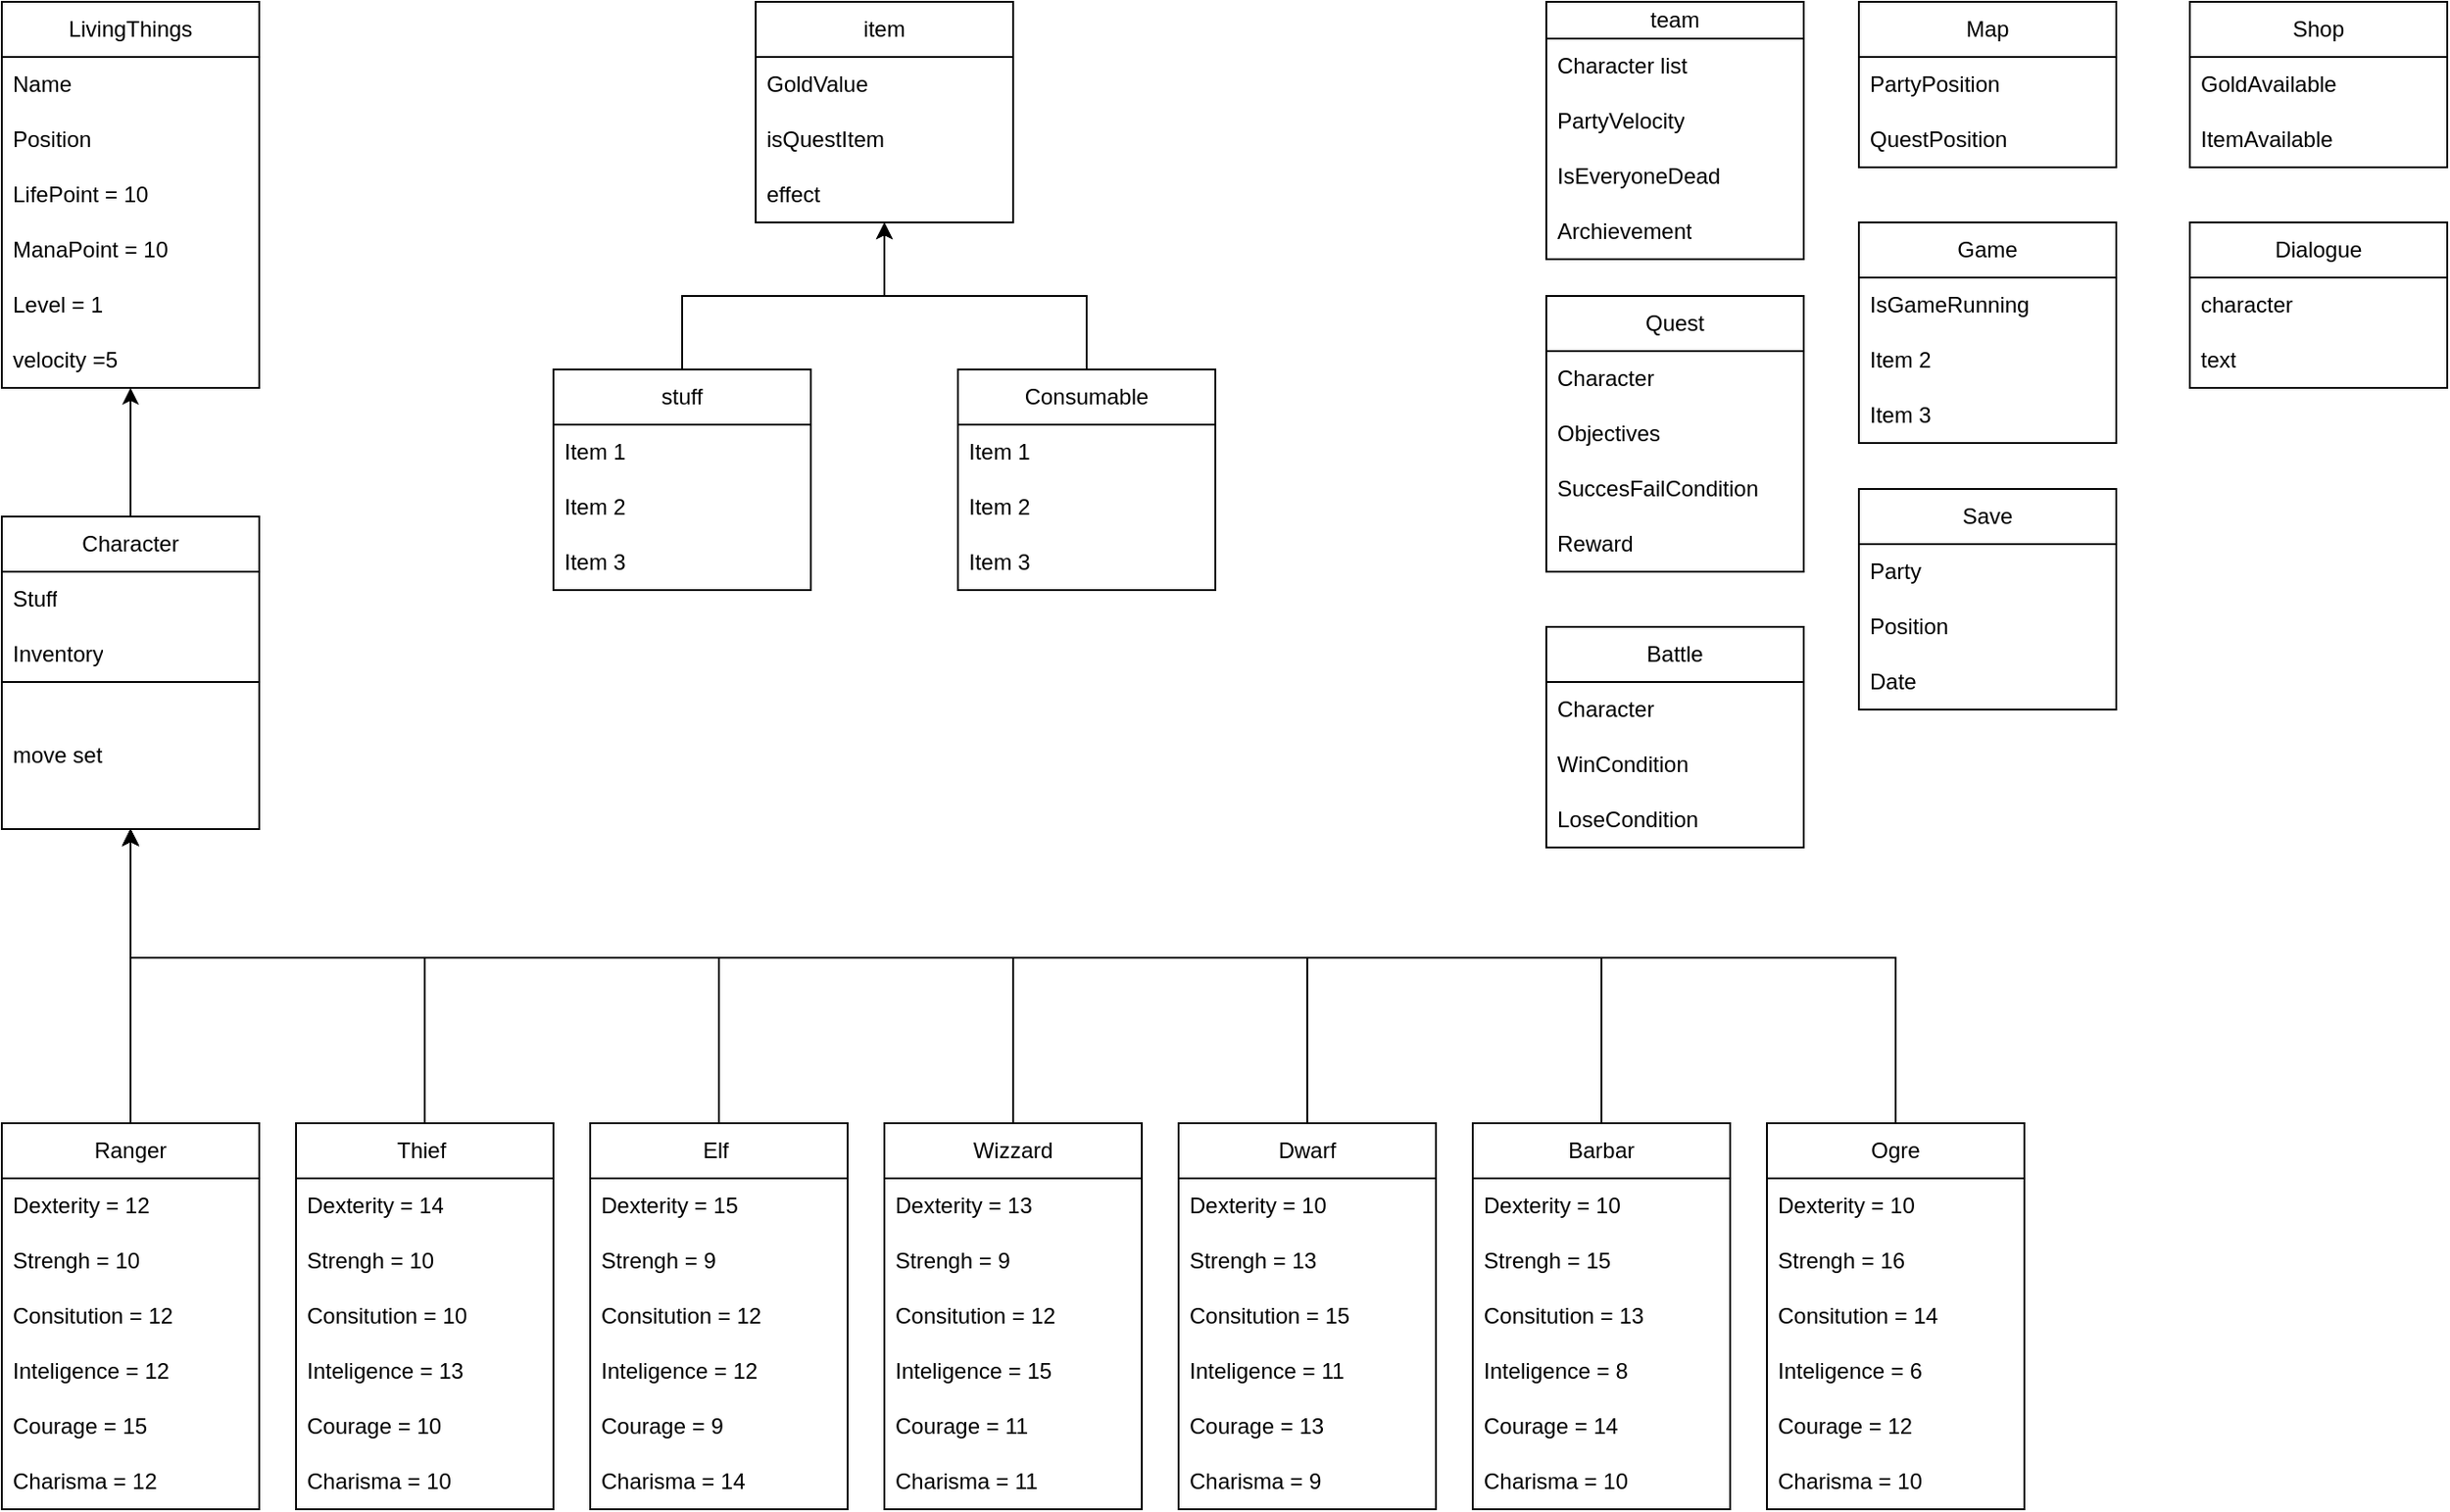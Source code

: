 <mxfile version="24.2.5" type="device">
  <diagram name="Page-1" id="lThvi-CmW-ZyW6HC1UW_">
    <mxGraphModel dx="1366" dy="884" grid="1" gridSize="10" guides="1" tooltips="1" connect="1" arrows="1" fold="1" page="1" pageScale="1" pageWidth="827" pageHeight="1169" math="0" shadow="0">
      <root>
        <mxCell id="0" />
        <mxCell id="1" parent="0" />
        <mxCell id="5yDGcjKzV8SoVyArUQu7-1" value="LivingThings" style="swimlane;fontStyle=0;childLayout=stackLayout;horizontal=1;startSize=30;horizontalStack=0;resizeParent=1;resizeParentMax=0;resizeLast=0;collapsible=1;marginBottom=0;whiteSpace=wrap;html=1;" parent="1" vertex="1">
          <mxGeometry x="40" y="40" width="140" height="210" as="geometry" />
        </mxCell>
        <mxCell id="5yDGcjKzV8SoVyArUQu7-2" value="Name" style="text;strokeColor=none;fillColor=none;align=left;verticalAlign=middle;spacingLeft=4;spacingRight=4;overflow=hidden;points=[[0,0.5],[1,0.5]];portConstraint=eastwest;rotatable=0;whiteSpace=wrap;html=1;" parent="5yDGcjKzV8SoVyArUQu7-1" vertex="1">
          <mxGeometry y="30" width="140" height="30" as="geometry" />
        </mxCell>
        <mxCell id="3JruA92jpcTE4JsyITdx-26" value="Position" style="text;strokeColor=none;fillColor=none;align=left;verticalAlign=middle;spacingLeft=4;spacingRight=4;overflow=hidden;points=[[0,0.5],[1,0.5]];portConstraint=eastwest;rotatable=0;whiteSpace=wrap;html=1;" parent="5yDGcjKzV8SoVyArUQu7-1" vertex="1">
          <mxGeometry y="60" width="140" height="30" as="geometry" />
        </mxCell>
        <mxCell id="52E5mtG90frS9NPzS2Io-3" value="LifePoint = 10" style="text;strokeColor=none;fillColor=none;align=left;verticalAlign=middle;spacingLeft=4;spacingRight=4;overflow=hidden;points=[[0,0.5],[1,0.5]];portConstraint=eastwest;rotatable=0;whiteSpace=wrap;html=1;" parent="5yDGcjKzV8SoVyArUQu7-1" vertex="1">
          <mxGeometry y="90" width="140" height="30" as="geometry" />
        </mxCell>
        <mxCell id="52E5mtG90frS9NPzS2Io-4" value="ManaPoint = 10" style="text;strokeColor=none;fillColor=none;align=left;verticalAlign=middle;spacingLeft=4;spacingRight=4;overflow=hidden;points=[[0,0.5],[1,0.5]];portConstraint=eastwest;rotatable=0;whiteSpace=wrap;html=1;" parent="5yDGcjKzV8SoVyArUQu7-1" vertex="1">
          <mxGeometry y="120" width="140" height="30" as="geometry" />
        </mxCell>
        <mxCell id="52E5mtG90frS9NPzS2Io-5" value="Level = 1" style="text;strokeColor=none;fillColor=none;align=left;verticalAlign=middle;spacingLeft=4;spacingRight=4;overflow=hidden;points=[[0,0.5],[1,0.5]];portConstraint=eastwest;rotatable=0;whiteSpace=wrap;html=1;" parent="5yDGcjKzV8SoVyArUQu7-1" vertex="1">
          <mxGeometry y="150" width="140" height="30" as="geometry" />
        </mxCell>
        <mxCell id="5yDGcjKzV8SoVyArUQu7-30" value="velocity =5" style="text;strokeColor=none;fillColor=none;align=left;verticalAlign=middle;spacingLeft=4;spacingRight=4;overflow=hidden;points=[[0,0.5],[1,0.5]];portConstraint=eastwest;rotatable=0;whiteSpace=wrap;html=1;" parent="5yDGcjKzV8SoVyArUQu7-1" vertex="1">
          <mxGeometry y="180" width="140" height="30" as="geometry" />
        </mxCell>
        <mxCell id="5yDGcjKzV8SoVyArUQu7-9" value="Game" style="swimlane;fontStyle=0;childLayout=stackLayout;horizontal=1;startSize=30;horizontalStack=0;resizeParent=1;resizeParentMax=0;resizeLast=0;collapsible=1;marginBottom=0;whiteSpace=wrap;html=1;" parent="1" vertex="1">
          <mxGeometry x="1050" y="160" width="140" height="120" as="geometry" />
        </mxCell>
        <mxCell id="5yDGcjKzV8SoVyArUQu7-10" value="IsGameRunning" style="text;strokeColor=none;fillColor=none;align=left;verticalAlign=middle;spacingLeft=4;spacingRight=4;overflow=hidden;points=[[0,0.5],[1,0.5]];portConstraint=eastwest;rotatable=0;whiteSpace=wrap;html=1;" parent="5yDGcjKzV8SoVyArUQu7-9" vertex="1">
          <mxGeometry y="30" width="140" height="30" as="geometry" />
        </mxCell>
        <mxCell id="5yDGcjKzV8SoVyArUQu7-11" value="Item 2" style="text;strokeColor=none;fillColor=none;align=left;verticalAlign=middle;spacingLeft=4;spacingRight=4;overflow=hidden;points=[[0,0.5],[1,0.5]];portConstraint=eastwest;rotatable=0;whiteSpace=wrap;html=1;" parent="5yDGcjKzV8SoVyArUQu7-9" vertex="1">
          <mxGeometry y="60" width="140" height="30" as="geometry" />
        </mxCell>
        <mxCell id="5yDGcjKzV8SoVyArUQu7-12" value="Item 3" style="text;strokeColor=none;fillColor=none;align=left;verticalAlign=middle;spacingLeft=4;spacingRight=4;overflow=hidden;points=[[0,0.5],[1,0.5]];portConstraint=eastwest;rotatable=0;whiteSpace=wrap;html=1;" parent="5yDGcjKzV8SoVyArUQu7-9" vertex="1">
          <mxGeometry y="90" width="140" height="30" as="geometry" />
        </mxCell>
        <mxCell id="5yDGcjKzV8SoVyArUQu7-58" value="Quest" style="swimlane;fontStyle=0;childLayout=stackLayout;horizontal=1;startSize=30;horizontalStack=0;resizeParent=1;resizeParentMax=0;resizeLast=0;collapsible=1;marginBottom=0;whiteSpace=wrap;html=1;" parent="1" vertex="1">
          <mxGeometry x="880" y="200" width="140" height="150" as="geometry" />
        </mxCell>
        <mxCell id="5yDGcjKzV8SoVyArUQu7-59" value="Character" style="text;strokeColor=none;fillColor=none;align=left;verticalAlign=middle;spacingLeft=4;spacingRight=4;overflow=hidden;points=[[0,0.5],[1,0.5]];portConstraint=eastwest;rotatable=0;whiteSpace=wrap;html=1;" parent="5yDGcjKzV8SoVyArUQu7-58" vertex="1">
          <mxGeometry y="30" width="140" height="30" as="geometry" />
        </mxCell>
        <mxCell id="5yDGcjKzV8SoVyArUQu7-60" value="Objectives" style="text;strokeColor=none;fillColor=none;align=left;verticalAlign=middle;spacingLeft=4;spacingRight=4;overflow=hidden;points=[[0,0.5],[1,0.5]];portConstraint=eastwest;rotatable=0;whiteSpace=wrap;html=1;" parent="5yDGcjKzV8SoVyArUQu7-58" vertex="1">
          <mxGeometry y="60" width="140" height="30" as="geometry" />
        </mxCell>
        <mxCell id="5yDGcjKzV8SoVyArUQu7-61" value="SuccesFailCondition" style="text;strokeColor=none;fillColor=none;align=left;verticalAlign=middle;spacingLeft=4;spacingRight=4;overflow=hidden;points=[[0,0.5],[1,0.5]];portConstraint=eastwest;rotatable=0;whiteSpace=wrap;html=1;" parent="5yDGcjKzV8SoVyArUQu7-58" vertex="1">
          <mxGeometry y="90" width="140" height="30" as="geometry" />
        </mxCell>
        <mxCell id="3JruA92jpcTE4JsyITdx-1" value="Reward" style="text;strokeColor=none;fillColor=none;align=left;verticalAlign=middle;spacingLeft=4;spacingRight=4;overflow=hidden;points=[[0,0.5],[1,0.5]];portConstraint=eastwest;rotatable=0;whiteSpace=wrap;html=1;" parent="5yDGcjKzV8SoVyArUQu7-58" vertex="1">
          <mxGeometry y="120" width="140" height="30" as="geometry" />
        </mxCell>
        <mxCell id="5yDGcjKzV8SoVyArUQu7-62" value="item" style="swimlane;fontStyle=0;childLayout=stackLayout;horizontal=1;startSize=30;horizontalStack=0;resizeParent=1;resizeParentMax=0;resizeLast=0;collapsible=1;marginBottom=0;whiteSpace=wrap;html=1;" parent="1" vertex="1">
          <mxGeometry x="450" y="40" width="140" height="120" as="geometry" />
        </mxCell>
        <mxCell id="5yDGcjKzV8SoVyArUQu7-63" value="GoldValue" style="text;strokeColor=none;fillColor=none;align=left;verticalAlign=middle;spacingLeft=4;spacingRight=4;overflow=hidden;points=[[0,0.5],[1,0.5]];portConstraint=eastwest;rotatable=0;whiteSpace=wrap;html=1;" parent="5yDGcjKzV8SoVyArUQu7-62" vertex="1">
          <mxGeometry y="30" width="140" height="30" as="geometry" />
        </mxCell>
        <mxCell id="hvFPnf2xuIhsERY57Z1Y-64" value="isQuestItem" style="text;strokeColor=none;fillColor=none;align=left;verticalAlign=middle;spacingLeft=4;spacingRight=4;overflow=hidden;points=[[0,0.5],[1,0.5]];portConstraint=eastwest;rotatable=0;whiteSpace=wrap;html=1;" vertex="1" parent="5yDGcjKzV8SoVyArUQu7-62">
          <mxGeometry y="60" width="140" height="30" as="geometry" />
        </mxCell>
        <mxCell id="hvFPnf2xuIhsERY57Z1Y-73" value="effect" style="text;strokeColor=none;fillColor=none;align=left;verticalAlign=middle;spacingLeft=4;spacingRight=4;overflow=hidden;points=[[0,0.5],[1,0.5]];portConstraint=eastwest;rotatable=0;whiteSpace=wrap;html=1;" vertex="1" parent="5yDGcjKzV8SoVyArUQu7-62">
          <mxGeometry y="90" width="140" height="30" as="geometry" />
        </mxCell>
        <mxCell id="3JruA92jpcTE4JsyITdx-2" value="Battle" style="swimlane;fontStyle=0;childLayout=stackLayout;horizontal=1;startSize=30;horizontalStack=0;resizeParent=1;resizeParentMax=0;resizeLast=0;collapsible=1;marginBottom=0;whiteSpace=wrap;html=1;" parent="1" vertex="1">
          <mxGeometry x="880" y="380" width="140" height="120" as="geometry" />
        </mxCell>
        <mxCell id="3JruA92jpcTE4JsyITdx-3" value="Character" style="text;strokeColor=none;fillColor=none;align=left;verticalAlign=middle;spacingLeft=4;spacingRight=4;overflow=hidden;points=[[0,0.5],[1,0.5]];portConstraint=eastwest;rotatable=0;whiteSpace=wrap;html=1;" parent="3JruA92jpcTE4JsyITdx-2" vertex="1">
          <mxGeometry y="30" width="140" height="30" as="geometry" />
        </mxCell>
        <mxCell id="3JruA92jpcTE4JsyITdx-4" value="WinCondition" style="text;strokeColor=none;fillColor=none;align=left;verticalAlign=middle;spacingLeft=4;spacingRight=4;overflow=hidden;points=[[0,0.5],[1,0.5]];portConstraint=eastwest;rotatable=0;whiteSpace=wrap;html=1;" parent="3JruA92jpcTE4JsyITdx-2" vertex="1">
          <mxGeometry y="60" width="140" height="30" as="geometry" />
        </mxCell>
        <mxCell id="3JruA92jpcTE4JsyITdx-5" value="LoseCondition" style="text;strokeColor=none;fillColor=none;align=left;verticalAlign=middle;spacingLeft=4;spacingRight=4;overflow=hidden;points=[[0,0.5],[1,0.5]];portConstraint=eastwest;rotatable=0;whiteSpace=wrap;html=1;" parent="3JruA92jpcTE4JsyITdx-2" vertex="1">
          <mxGeometry y="90" width="140" height="30" as="geometry" />
        </mxCell>
        <mxCell id="3JruA92jpcTE4JsyITdx-6" value="Shop" style="swimlane;fontStyle=0;childLayout=stackLayout;horizontal=1;startSize=30;horizontalStack=0;resizeParent=1;resizeParentMax=0;resizeLast=0;collapsible=1;marginBottom=0;whiteSpace=wrap;html=1;" parent="1" vertex="1">
          <mxGeometry x="1230" y="40" width="140" height="90" as="geometry" />
        </mxCell>
        <mxCell id="3JruA92jpcTE4JsyITdx-7" value="GoldAvailable" style="text;strokeColor=none;fillColor=none;align=left;verticalAlign=middle;spacingLeft=4;spacingRight=4;overflow=hidden;points=[[0,0.5],[1,0.5]];portConstraint=eastwest;rotatable=0;whiteSpace=wrap;html=1;" parent="3JruA92jpcTE4JsyITdx-6" vertex="1">
          <mxGeometry y="30" width="140" height="30" as="geometry" />
        </mxCell>
        <mxCell id="3JruA92jpcTE4JsyITdx-8" value="ItemAvailable" style="text;strokeColor=none;fillColor=none;align=left;verticalAlign=middle;spacingLeft=4;spacingRight=4;overflow=hidden;points=[[0,0.5],[1,0.5]];portConstraint=eastwest;rotatable=0;whiteSpace=wrap;html=1;" parent="3JruA92jpcTE4JsyITdx-6" vertex="1">
          <mxGeometry y="60" width="140" height="30" as="geometry" />
        </mxCell>
        <mxCell id="3JruA92jpcTE4JsyITdx-10" value="Save" style="swimlane;fontStyle=0;childLayout=stackLayout;horizontal=1;startSize=30;horizontalStack=0;resizeParent=1;resizeParentMax=0;resizeLast=0;collapsible=1;marginBottom=0;whiteSpace=wrap;html=1;" parent="1" vertex="1">
          <mxGeometry x="1050" y="305" width="140" height="120" as="geometry" />
        </mxCell>
        <mxCell id="3JruA92jpcTE4JsyITdx-11" value="Party" style="text;strokeColor=none;fillColor=none;align=left;verticalAlign=middle;spacingLeft=4;spacingRight=4;overflow=hidden;points=[[0,0.5],[1,0.5]];portConstraint=eastwest;rotatable=0;whiteSpace=wrap;html=1;" parent="3JruA92jpcTE4JsyITdx-10" vertex="1">
          <mxGeometry y="30" width="140" height="30" as="geometry" />
        </mxCell>
        <mxCell id="3JruA92jpcTE4JsyITdx-12" value="Position" style="text;strokeColor=none;fillColor=none;align=left;verticalAlign=middle;spacingLeft=4;spacingRight=4;overflow=hidden;points=[[0,0.5],[1,0.5]];portConstraint=eastwest;rotatable=0;whiteSpace=wrap;html=1;" parent="3JruA92jpcTE4JsyITdx-10" vertex="1">
          <mxGeometry y="60" width="140" height="30" as="geometry" />
        </mxCell>
        <mxCell id="3JruA92jpcTE4JsyITdx-21" value="Date" style="text;strokeColor=none;fillColor=none;align=left;verticalAlign=middle;spacingLeft=4;spacingRight=4;overflow=hidden;points=[[0,0.5],[1,0.5]];portConstraint=eastwest;rotatable=0;whiteSpace=wrap;html=1;" parent="3JruA92jpcTE4JsyITdx-10" vertex="1">
          <mxGeometry y="90" width="140" height="30" as="geometry" />
        </mxCell>
        <mxCell id="3JruA92jpcTE4JsyITdx-14" value="team" style="swimlane;fontStyle=0;childLayout=stackLayout;horizontal=1;startSize=20;horizontalStack=0;resizeParent=1;resizeParentMax=0;resizeLast=0;collapsible=1;marginBottom=0;whiteSpace=wrap;html=1;" parent="1" vertex="1">
          <mxGeometry x="880" y="40" width="140" height="140" as="geometry" />
        </mxCell>
        <mxCell id="3JruA92jpcTE4JsyITdx-15" value="Character list" style="text;strokeColor=none;fillColor=none;align=left;verticalAlign=middle;spacingLeft=4;spacingRight=4;overflow=hidden;points=[[0,0.5],[1,0.5]];portConstraint=eastwest;rotatable=0;whiteSpace=wrap;html=1;" parent="3JruA92jpcTE4JsyITdx-14" vertex="1">
          <mxGeometry y="20" width="140" height="30" as="geometry" />
        </mxCell>
        <mxCell id="3JruA92jpcTE4JsyITdx-16" value="PartyVelocity" style="text;strokeColor=none;fillColor=none;align=left;verticalAlign=middle;spacingLeft=4;spacingRight=4;overflow=hidden;points=[[0,0.5],[1,0.5]];portConstraint=eastwest;rotatable=0;whiteSpace=wrap;html=1;" parent="3JruA92jpcTE4JsyITdx-14" vertex="1">
          <mxGeometry y="50" width="140" height="30" as="geometry" />
        </mxCell>
        <mxCell id="3JruA92jpcTE4JsyITdx-19" value="IsEveryoneDead" style="text;strokeColor=none;fillColor=none;align=left;verticalAlign=middle;spacingLeft=4;spacingRight=4;overflow=hidden;points=[[0,0.5],[1,0.5]];portConstraint=eastwest;rotatable=0;whiteSpace=wrap;html=1;" parent="3JruA92jpcTE4JsyITdx-14" vertex="1">
          <mxGeometry y="80" width="140" height="30" as="geometry" />
        </mxCell>
        <mxCell id="3JruA92jpcTE4JsyITdx-20" value="Archievement" style="text;strokeColor=none;fillColor=none;align=left;verticalAlign=middle;spacingLeft=4;spacingRight=4;overflow=hidden;points=[[0,0.5],[1,0.5]];portConstraint=eastwest;rotatable=0;whiteSpace=wrap;html=1;" parent="3JruA92jpcTE4JsyITdx-14" vertex="1">
          <mxGeometry y="110" width="140" height="30" as="geometry" />
        </mxCell>
        <mxCell id="3JruA92jpcTE4JsyITdx-22" value="Map" style="swimlane;fontStyle=0;childLayout=stackLayout;horizontal=1;startSize=30;horizontalStack=0;resizeParent=1;resizeParentMax=0;resizeLast=0;collapsible=1;marginBottom=0;whiteSpace=wrap;html=1;" parent="1" vertex="1">
          <mxGeometry x="1050" y="40" width="140" height="90" as="geometry" />
        </mxCell>
        <mxCell id="3JruA92jpcTE4JsyITdx-23" value="PartyPosition" style="text;strokeColor=none;fillColor=none;align=left;verticalAlign=middle;spacingLeft=4;spacingRight=4;overflow=hidden;points=[[0,0.5],[1,0.5]];portConstraint=eastwest;rotatable=0;whiteSpace=wrap;html=1;" parent="3JruA92jpcTE4JsyITdx-22" vertex="1">
          <mxGeometry y="30" width="140" height="30" as="geometry" />
        </mxCell>
        <mxCell id="3JruA92jpcTE4JsyITdx-24" value="QuestPosition" style="text;strokeColor=none;fillColor=none;align=left;verticalAlign=middle;spacingLeft=4;spacingRight=4;overflow=hidden;points=[[0,0.5],[1,0.5]];portConstraint=eastwest;rotatable=0;whiteSpace=wrap;html=1;" parent="3JruA92jpcTE4JsyITdx-22" vertex="1">
          <mxGeometry y="60" width="140" height="30" as="geometry" />
        </mxCell>
        <mxCell id="52E5mtG90frS9NPzS2Io-6" value="Character" style="swimlane;fontStyle=0;childLayout=stackLayout;horizontal=1;startSize=30;horizontalStack=0;resizeParent=1;resizeParentMax=0;resizeLast=0;collapsible=1;marginBottom=0;whiteSpace=wrap;html=1;" parent="1" vertex="1">
          <mxGeometry x="40" y="320" width="140" height="170" as="geometry" />
        </mxCell>
        <mxCell id="52E5mtG90frS9NPzS2Io-7" value="Stuff" style="text;strokeColor=none;fillColor=none;align=left;verticalAlign=middle;spacingLeft=4;spacingRight=4;overflow=hidden;points=[[0,0.5],[1,0.5]];portConstraint=eastwest;rotatable=0;whiteSpace=wrap;html=1;" parent="52E5mtG90frS9NPzS2Io-6" vertex="1">
          <mxGeometry y="30" width="140" height="30" as="geometry" />
        </mxCell>
        <mxCell id="52E5mtG90frS9NPzS2Io-8" value="Inventory" style="text;strokeColor=none;fillColor=none;align=left;verticalAlign=middle;spacingLeft=4;spacingRight=4;overflow=hidden;points=[[0,0.5],[1,0.5]];portConstraint=eastwest;rotatable=0;whiteSpace=wrap;html=1;" parent="52E5mtG90frS9NPzS2Io-6" vertex="1">
          <mxGeometry y="60" width="140" height="30" as="geometry" />
        </mxCell>
        <mxCell id="52E5mtG90frS9NPzS2Io-24" value="" style="swimlane;startSize=0;" parent="52E5mtG90frS9NPzS2Io-6" vertex="1">
          <mxGeometry y="90" width="140" height="80" as="geometry" />
        </mxCell>
        <mxCell id="52E5mtG90frS9NPzS2Io-25" value="move set" style="text;strokeColor=none;fillColor=none;align=left;verticalAlign=middle;spacingLeft=4;spacingRight=4;overflow=hidden;points=[[0,0.5],[1,0.5]];portConstraint=eastwest;rotatable=0;whiteSpace=wrap;html=1;" parent="52E5mtG90frS9NPzS2Io-24" vertex="1">
          <mxGeometry y="25" width="80" height="30" as="geometry" />
        </mxCell>
        <mxCell id="52E5mtG90frS9NPzS2Io-10" value="Dialogue" style="swimlane;fontStyle=0;childLayout=stackLayout;horizontal=1;startSize=30;horizontalStack=0;resizeParent=1;resizeParentMax=0;resizeLast=0;collapsible=1;marginBottom=0;whiteSpace=wrap;html=1;" parent="1" vertex="1">
          <mxGeometry x="1230" y="160" width="140" height="90" as="geometry" />
        </mxCell>
        <mxCell id="hvFPnf2xuIhsERY57Z1Y-62" value="character" style="text;strokeColor=none;fillColor=none;align=left;verticalAlign=middle;spacingLeft=4;spacingRight=4;overflow=hidden;points=[[0,0.5],[1,0.5]];portConstraint=eastwest;rotatable=0;whiteSpace=wrap;html=1;" vertex="1" parent="52E5mtG90frS9NPzS2Io-10">
          <mxGeometry y="30" width="140" height="30" as="geometry" />
        </mxCell>
        <mxCell id="hvFPnf2xuIhsERY57Z1Y-63" value="text" style="text;strokeColor=none;fillColor=none;align=left;verticalAlign=middle;spacingLeft=4;spacingRight=4;overflow=hidden;points=[[0,0.5],[1,0.5]];portConstraint=eastwest;rotatable=0;whiteSpace=wrap;html=1;" vertex="1" parent="52E5mtG90frS9NPzS2Io-10">
          <mxGeometry y="60" width="140" height="30" as="geometry" />
        </mxCell>
        <mxCell id="52E5mtG90frS9NPzS2Io-14" style="edgeStyle=orthogonalEdgeStyle;rounded=0;orthogonalLoop=1;jettySize=auto;html=1;entryX=0.5;entryY=1;entryDx=0;entryDy=0;entryPerimeter=0;" parent="1" source="52E5mtG90frS9NPzS2Io-6" target="5yDGcjKzV8SoVyArUQu7-30" edge="1">
          <mxGeometry relative="1" as="geometry" />
        </mxCell>
        <mxCell id="hvFPnf2xuIhsERY57Z1Y-8" style="edgeStyle=orthogonalEdgeStyle;rounded=0;orthogonalLoop=1;jettySize=auto;html=1;" edge="1" parent="1" source="hvFPnf2xuIhsERY57Z1Y-1" target="52E5mtG90frS9NPzS2Io-6">
          <mxGeometry relative="1" as="geometry" />
        </mxCell>
        <mxCell id="hvFPnf2xuIhsERY57Z1Y-1" value="Ranger" style="swimlane;fontStyle=0;childLayout=stackLayout;horizontal=1;startSize=30;horizontalStack=0;resizeParent=1;resizeParentMax=0;resizeLast=0;collapsible=1;marginBottom=0;whiteSpace=wrap;html=1;" vertex="1" parent="1">
          <mxGeometry x="40" y="650" width="140" height="210" as="geometry" />
        </mxCell>
        <mxCell id="hvFPnf2xuIhsERY57Z1Y-2" value="Dexterity = 12" style="text;strokeColor=none;fillColor=none;align=left;verticalAlign=middle;spacingLeft=4;spacingRight=4;overflow=hidden;points=[[0,0.5],[1,0.5]];portConstraint=eastwest;rotatable=0;whiteSpace=wrap;html=1;" vertex="1" parent="hvFPnf2xuIhsERY57Z1Y-1">
          <mxGeometry y="30" width="140" height="30" as="geometry" />
        </mxCell>
        <mxCell id="hvFPnf2xuIhsERY57Z1Y-3" value="Strengh = 10" style="text;strokeColor=none;fillColor=none;align=left;verticalAlign=middle;spacingLeft=4;spacingRight=4;overflow=hidden;points=[[0,0.5],[1,0.5]];portConstraint=eastwest;rotatable=0;whiteSpace=wrap;html=1;" vertex="1" parent="hvFPnf2xuIhsERY57Z1Y-1">
          <mxGeometry y="60" width="140" height="30" as="geometry" />
        </mxCell>
        <mxCell id="hvFPnf2xuIhsERY57Z1Y-4" value="Consitution = 12" style="text;strokeColor=none;fillColor=none;align=left;verticalAlign=middle;spacingLeft=4;spacingRight=4;overflow=hidden;points=[[0,0.5],[1,0.5]];portConstraint=eastwest;rotatable=0;whiteSpace=wrap;html=1;" vertex="1" parent="hvFPnf2xuIhsERY57Z1Y-1">
          <mxGeometry y="90" width="140" height="30" as="geometry" />
        </mxCell>
        <mxCell id="hvFPnf2xuIhsERY57Z1Y-5" value="Inteligence = 12" style="text;strokeColor=none;fillColor=none;align=left;verticalAlign=middle;spacingLeft=4;spacingRight=4;overflow=hidden;points=[[0,0.5],[1,0.5]];portConstraint=eastwest;rotatable=0;whiteSpace=wrap;html=1;" vertex="1" parent="hvFPnf2xuIhsERY57Z1Y-1">
          <mxGeometry y="120" width="140" height="30" as="geometry" />
        </mxCell>
        <mxCell id="hvFPnf2xuIhsERY57Z1Y-6" value="Courage = 15" style="text;strokeColor=none;fillColor=none;align=left;verticalAlign=middle;spacingLeft=4;spacingRight=4;overflow=hidden;points=[[0,0.5],[1,0.5]];portConstraint=eastwest;rotatable=0;whiteSpace=wrap;html=1;" vertex="1" parent="hvFPnf2xuIhsERY57Z1Y-1">
          <mxGeometry y="150" width="140" height="30" as="geometry" />
        </mxCell>
        <mxCell id="hvFPnf2xuIhsERY57Z1Y-7" value="Charisma = 12" style="text;strokeColor=none;fillColor=none;align=left;verticalAlign=middle;spacingLeft=4;spacingRight=4;overflow=hidden;points=[[0,0.5],[1,0.5]];portConstraint=eastwest;rotatable=0;whiteSpace=wrap;html=1;" vertex="1" parent="hvFPnf2xuIhsERY57Z1Y-1">
          <mxGeometry y="180" width="140" height="30" as="geometry" />
        </mxCell>
        <mxCell id="hvFPnf2xuIhsERY57Z1Y-56" style="edgeStyle=orthogonalEdgeStyle;rounded=0;orthogonalLoop=1;jettySize=auto;html=1;" edge="1" parent="1" source="hvFPnf2xuIhsERY57Z1Y-14" target="52E5mtG90frS9NPzS2Io-6">
          <mxGeometry relative="1" as="geometry">
            <Array as="points">
              <mxPoint x="270" y="560" />
              <mxPoint x="110" y="560" />
            </Array>
          </mxGeometry>
        </mxCell>
        <mxCell id="hvFPnf2xuIhsERY57Z1Y-14" value="Thief&amp;nbsp;" style="swimlane;fontStyle=0;childLayout=stackLayout;horizontal=1;startSize=30;horizontalStack=0;resizeParent=1;resizeParentMax=0;resizeLast=0;collapsible=1;marginBottom=0;whiteSpace=wrap;html=1;" vertex="1" parent="1">
          <mxGeometry x="200" y="650" width="140" height="210" as="geometry" />
        </mxCell>
        <mxCell id="hvFPnf2xuIhsERY57Z1Y-15" value="Dexterity = 14" style="text;strokeColor=none;fillColor=none;align=left;verticalAlign=middle;spacingLeft=4;spacingRight=4;overflow=hidden;points=[[0,0.5],[1,0.5]];portConstraint=eastwest;rotatable=0;whiteSpace=wrap;html=1;" vertex="1" parent="hvFPnf2xuIhsERY57Z1Y-14">
          <mxGeometry y="30" width="140" height="30" as="geometry" />
        </mxCell>
        <mxCell id="hvFPnf2xuIhsERY57Z1Y-16" value="Strengh = 10" style="text;strokeColor=none;fillColor=none;align=left;verticalAlign=middle;spacingLeft=4;spacingRight=4;overflow=hidden;points=[[0,0.5],[1,0.5]];portConstraint=eastwest;rotatable=0;whiteSpace=wrap;html=1;" vertex="1" parent="hvFPnf2xuIhsERY57Z1Y-14">
          <mxGeometry y="60" width="140" height="30" as="geometry" />
        </mxCell>
        <mxCell id="hvFPnf2xuIhsERY57Z1Y-17" value="Consitution = 10" style="text;strokeColor=none;fillColor=none;align=left;verticalAlign=middle;spacingLeft=4;spacingRight=4;overflow=hidden;points=[[0,0.5],[1,0.5]];portConstraint=eastwest;rotatable=0;whiteSpace=wrap;html=1;" vertex="1" parent="hvFPnf2xuIhsERY57Z1Y-14">
          <mxGeometry y="90" width="140" height="30" as="geometry" />
        </mxCell>
        <mxCell id="hvFPnf2xuIhsERY57Z1Y-18" value="Inteligence = 13" style="text;strokeColor=none;fillColor=none;align=left;verticalAlign=middle;spacingLeft=4;spacingRight=4;overflow=hidden;points=[[0,0.5],[1,0.5]];portConstraint=eastwest;rotatable=0;whiteSpace=wrap;html=1;" vertex="1" parent="hvFPnf2xuIhsERY57Z1Y-14">
          <mxGeometry y="120" width="140" height="30" as="geometry" />
        </mxCell>
        <mxCell id="hvFPnf2xuIhsERY57Z1Y-19" value="Courage = 10" style="text;strokeColor=none;fillColor=none;align=left;verticalAlign=middle;spacingLeft=4;spacingRight=4;overflow=hidden;points=[[0,0.5],[1,0.5]];portConstraint=eastwest;rotatable=0;whiteSpace=wrap;html=1;" vertex="1" parent="hvFPnf2xuIhsERY57Z1Y-14">
          <mxGeometry y="150" width="140" height="30" as="geometry" />
        </mxCell>
        <mxCell id="hvFPnf2xuIhsERY57Z1Y-20" value="Charisma = 10" style="text;strokeColor=none;fillColor=none;align=left;verticalAlign=middle;spacingLeft=4;spacingRight=4;overflow=hidden;points=[[0,0.5],[1,0.5]];portConstraint=eastwest;rotatable=0;whiteSpace=wrap;html=1;" vertex="1" parent="hvFPnf2xuIhsERY57Z1Y-14">
          <mxGeometry y="180" width="140" height="30" as="geometry" />
        </mxCell>
        <mxCell id="hvFPnf2xuIhsERY57Z1Y-57" style="edgeStyle=orthogonalEdgeStyle;rounded=0;orthogonalLoop=1;jettySize=auto;html=1;" edge="1" parent="1" source="hvFPnf2xuIhsERY57Z1Y-21" target="52E5mtG90frS9NPzS2Io-6">
          <mxGeometry relative="1" as="geometry">
            <Array as="points">
              <mxPoint x="430" y="560" />
              <mxPoint x="110" y="560" />
            </Array>
          </mxGeometry>
        </mxCell>
        <mxCell id="hvFPnf2xuIhsERY57Z1Y-21" value="Elf&amp;nbsp;" style="swimlane;fontStyle=0;childLayout=stackLayout;horizontal=1;startSize=30;horizontalStack=0;resizeParent=1;resizeParentMax=0;resizeLast=0;collapsible=1;marginBottom=0;whiteSpace=wrap;html=1;" vertex="1" parent="1">
          <mxGeometry x="360" y="650" width="140" height="210" as="geometry" />
        </mxCell>
        <mxCell id="hvFPnf2xuIhsERY57Z1Y-22" value="Dexterity = 15" style="text;strokeColor=none;fillColor=none;align=left;verticalAlign=middle;spacingLeft=4;spacingRight=4;overflow=hidden;points=[[0,0.5],[1,0.5]];portConstraint=eastwest;rotatable=0;whiteSpace=wrap;html=1;" vertex="1" parent="hvFPnf2xuIhsERY57Z1Y-21">
          <mxGeometry y="30" width="140" height="30" as="geometry" />
        </mxCell>
        <mxCell id="hvFPnf2xuIhsERY57Z1Y-23" value="Strengh = 9" style="text;strokeColor=none;fillColor=none;align=left;verticalAlign=middle;spacingLeft=4;spacingRight=4;overflow=hidden;points=[[0,0.5],[1,0.5]];portConstraint=eastwest;rotatable=0;whiteSpace=wrap;html=1;" vertex="1" parent="hvFPnf2xuIhsERY57Z1Y-21">
          <mxGeometry y="60" width="140" height="30" as="geometry" />
        </mxCell>
        <mxCell id="hvFPnf2xuIhsERY57Z1Y-24" value="Consitution = 12" style="text;strokeColor=none;fillColor=none;align=left;verticalAlign=middle;spacingLeft=4;spacingRight=4;overflow=hidden;points=[[0,0.5],[1,0.5]];portConstraint=eastwest;rotatable=0;whiteSpace=wrap;html=1;" vertex="1" parent="hvFPnf2xuIhsERY57Z1Y-21">
          <mxGeometry y="90" width="140" height="30" as="geometry" />
        </mxCell>
        <mxCell id="hvFPnf2xuIhsERY57Z1Y-25" value="Inteligence = 12" style="text;strokeColor=none;fillColor=none;align=left;verticalAlign=middle;spacingLeft=4;spacingRight=4;overflow=hidden;points=[[0,0.5],[1,0.5]];portConstraint=eastwest;rotatable=0;whiteSpace=wrap;html=1;" vertex="1" parent="hvFPnf2xuIhsERY57Z1Y-21">
          <mxGeometry y="120" width="140" height="30" as="geometry" />
        </mxCell>
        <mxCell id="hvFPnf2xuIhsERY57Z1Y-26" value="Courage = 9" style="text;strokeColor=none;fillColor=none;align=left;verticalAlign=middle;spacingLeft=4;spacingRight=4;overflow=hidden;points=[[0,0.5],[1,0.5]];portConstraint=eastwest;rotatable=0;whiteSpace=wrap;html=1;" vertex="1" parent="hvFPnf2xuIhsERY57Z1Y-21">
          <mxGeometry y="150" width="140" height="30" as="geometry" />
        </mxCell>
        <mxCell id="hvFPnf2xuIhsERY57Z1Y-27" value="Charisma = 14" style="text;strokeColor=none;fillColor=none;align=left;verticalAlign=middle;spacingLeft=4;spacingRight=4;overflow=hidden;points=[[0,0.5],[1,0.5]];portConstraint=eastwest;rotatable=0;whiteSpace=wrap;html=1;" vertex="1" parent="hvFPnf2xuIhsERY57Z1Y-21">
          <mxGeometry y="180" width="140" height="30" as="geometry" />
        </mxCell>
        <mxCell id="hvFPnf2xuIhsERY57Z1Y-58" style="edgeStyle=orthogonalEdgeStyle;rounded=0;orthogonalLoop=1;jettySize=auto;html=1;" edge="1" parent="1" source="hvFPnf2xuIhsERY57Z1Y-28" target="52E5mtG90frS9NPzS2Io-6">
          <mxGeometry relative="1" as="geometry">
            <Array as="points">
              <mxPoint x="590" y="560" />
              <mxPoint x="110" y="560" />
            </Array>
          </mxGeometry>
        </mxCell>
        <mxCell id="hvFPnf2xuIhsERY57Z1Y-28" value="Wizzard" style="swimlane;fontStyle=0;childLayout=stackLayout;horizontal=1;startSize=30;horizontalStack=0;resizeParent=1;resizeParentMax=0;resizeLast=0;collapsible=1;marginBottom=0;whiteSpace=wrap;html=1;" vertex="1" parent="1">
          <mxGeometry x="520" y="650" width="140" height="210" as="geometry" />
        </mxCell>
        <mxCell id="hvFPnf2xuIhsERY57Z1Y-29" value="Dexterity = 13" style="text;strokeColor=none;fillColor=none;align=left;verticalAlign=middle;spacingLeft=4;spacingRight=4;overflow=hidden;points=[[0,0.5],[1,0.5]];portConstraint=eastwest;rotatable=0;whiteSpace=wrap;html=1;" vertex="1" parent="hvFPnf2xuIhsERY57Z1Y-28">
          <mxGeometry y="30" width="140" height="30" as="geometry" />
        </mxCell>
        <mxCell id="hvFPnf2xuIhsERY57Z1Y-30" value="Strengh = 9" style="text;strokeColor=none;fillColor=none;align=left;verticalAlign=middle;spacingLeft=4;spacingRight=4;overflow=hidden;points=[[0,0.5],[1,0.5]];portConstraint=eastwest;rotatable=0;whiteSpace=wrap;html=1;" vertex="1" parent="hvFPnf2xuIhsERY57Z1Y-28">
          <mxGeometry y="60" width="140" height="30" as="geometry" />
        </mxCell>
        <mxCell id="hvFPnf2xuIhsERY57Z1Y-31" value="Consitution = 12" style="text;strokeColor=none;fillColor=none;align=left;verticalAlign=middle;spacingLeft=4;spacingRight=4;overflow=hidden;points=[[0,0.5],[1,0.5]];portConstraint=eastwest;rotatable=0;whiteSpace=wrap;html=1;" vertex="1" parent="hvFPnf2xuIhsERY57Z1Y-28">
          <mxGeometry y="90" width="140" height="30" as="geometry" />
        </mxCell>
        <mxCell id="hvFPnf2xuIhsERY57Z1Y-32" value="Inteligence = 15" style="text;strokeColor=none;fillColor=none;align=left;verticalAlign=middle;spacingLeft=4;spacingRight=4;overflow=hidden;points=[[0,0.5],[1,0.5]];portConstraint=eastwest;rotatable=0;whiteSpace=wrap;html=1;" vertex="1" parent="hvFPnf2xuIhsERY57Z1Y-28">
          <mxGeometry y="120" width="140" height="30" as="geometry" />
        </mxCell>
        <mxCell id="hvFPnf2xuIhsERY57Z1Y-33" value="Courage = 11" style="text;strokeColor=none;fillColor=none;align=left;verticalAlign=middle;spacingLeft=4;spacingRight=4;overflow=hidden;points=[[0,0.5],[1,0.5]];portConstraint=eastwest;rotatable=0;whiteSpace=wrap;html=1;" vertex="1" parent="hvFPnf2xuIhsERY57Z1Y-28">
          <mxGeometry y="150" width="140" height="30" as="geometry" />
        </mxCell>
        <mxCell id="hvFPnf2xuIhsERY57Z1Y-34" value="Charisma = 11" style="text;strokeColor=none;fillColor=none;align=left;verticalAlign=middle;spacingLeft=4;spacingRight=4;overflow=hidden;points=[[0,0.5],[1,0.5]];portConstraint=eastwest;rotatable=0;whiteSpace=wrap;html=1;" vertex="1" parent="hvFPnf2xuIhsERY57Z1Y-28">
          <mxGeometry y="180" width="140" height="30" as="geometry" />
        </mxCell>
        <mxCell id="hvFPnf2xuIhsERY57Z1Y-59" style="edgeStyle=orthogonalEdgeStyle;rounded=0;orthogonalLoop=1;jettySize=auto;html=1;" edge="1" parent="1" source="hvFPnf2xuIhsERY57Z1Y-35" target="52E5mtG90frS9NPzS2Io-6">
          <mxGeometry relative="1" as="geometry">
            <Array as="points">
              <mxPoint x="750" y="560" />
              <mxPoint x="110" y="560" />
            </Array>
          </mxGeometry>
        </mxCell>
        <mxCell id="hvFPnf2xuIhsERY57Z1Y-35" value="Dwarf" style="swimlane;fontStyle=0;childLayout=stackLayout;horizontal=1;startSize=30;horizontalStack=0;resizeParent=1;resizeParentMax=0;resizeLast=0;collapsible=1;marginBottom=0;whiteSpace=wrap;html=1;" vertex="1" parent="1">
          <mxGeometry x="680" y="650" width="140" height="210" as="geometry" />
        </mxCell>
        <mxCell id="hvFPnf2xuIhsERY57Z1Y-36" value="Dexterity = 10" style="text;strokeColor=none;fillColor=none;align=left;verticalAlign=middle;spacingLeft=4;spacingRight=4;overflow=hidden;points=[[0,0.5],[1,0.5]];portConstraint=eastwest;rotatable=0;whiteSpace=wrap;html=1;" vertex="1" parent="hvFPnf2xuIhsERY57Z1Y-35">
          <mxGeometry y="30" width="140" height="30" as="geometry" />
        </mxCell>
        <mxCell id="hvFPnf2xuIhsERY57Z1Y-37" value="Strengh = 13" style="text;strokeColor=none;fillColor=none;align=left;verticalAlign=middle;spacingLeft=4;spacingRight=4;overflow=hidden;points=[[0,0.5],[1,0.5]];portConstraint=eastwest;rotatable=0;whiteSpace=wrap;html=1;" vertex="1" parent="hvFPnf2xuIhsERY57Z1Y-35">
          <mxGeometry y="60" width="140" height="30" as="geometry" />
        </mxCell>
        <mxCell id="hvFPnf2xuIhsERY57Z1Y-38" value="Consitution = 15" style="text;strokeColor=none;fillColor=none;align=left;verticalAlign=middle;spacingLeft=4;spacingRight=4;overflow=hidden;points=[[0,0.5],[1,0.5]];portConstraint=eastwest;rotatable=0;whiteSpace=wrap;html=1;" vertex="1" parent="hvFPnf2xuIhsERY57Z1Y-35">
          <mxGeometry y="90" width="140" height="30" as="geometry" />
        </mxCell>
        <mxCell id="hvFPnf2xuIhsERY57Z1Y-39" value="Inteligence = 11" style="text;strokeColor=none;fillColor=none;align=left;verticalAlign=middle;spacingLeft=4;spacingRight=4;overflow=hidden;points=[[0,0.5],[1,0.5]];portConstraint=eastwest;rotatable=0;whiteSpace=wrap;html=1;" vertex="1" parent="hvFPnf2xuIhsERY57Z1Y-35">
          <mxGeometry y="120" width="140" height="30" as="geometry" />
        </mxCell>
        <mxCell id="hvFPnf2xuIhsERY57Z1Y-40" value="Courage = 13" style="text;strokeColor=none;fillColor=none;align=left;verticalAlign=middle;spacingLeft=4;spacingRight=4;overflow=hidden;points=[[0,0.5],[1,0.5]];portConstraint=eastwest;rotatable=0;whiteSpace=wrap;html=1;" vertex="1" parent="hvFPnf2xuIhsERY57Z1Y-35">
          <mxGeometry y="150" width="140" height="30" as="geometry" />
        </mxCell>
        <mxCell id="hvFPnf2xuIhsERY57Z1Y-41" value="Charisma = 9" style="text;strokeColor=none;fillColor=none;align=left;verticalAlign=middle;spacingLeft=4;spacingRight=4;overflow=hidden;points=[[0,0.5],[1,0.5]];portConstraint=eastwest;rotatable=0;whiteSpace=wrap;html=1;" vertex="1" parent="hvFPnf2xuIhsERY57Z1Y-35">
          <mxGeometry y="180" width="140" height="30" as="geometry" />
        </mxCell>
        <mxCell id="hvFPnf2xuIhsERY57Z1Y-60" style="edgeStyle=orthogonalEdgeStyle;rounded=0;orthogonalLoop=1;jettySize=auto;html=1;" edge="1" parent="1" source="hvFPnf2xuIhsERY57Z1Y-42" target="52E5mtG90frS9NPzS2Io-6">
          <mxGeometry relative="1" as="geometry">
            <Array as="points">
              <mxPoint x="910" y="560" />
              <mxPoint x="110" y="560" />
            </Array>
          </mxGeometry>
        </mxCell>
        <mxCell id="hvFPnf2xuIhsERY57Z1Y-42" value="Barbar" style="swimlane;fontStyle=0;childLayout=stackLayout;horizontal=1;startSize=30;horizontalStack=0;resizeParent=1;resizeParentMax=0;resizeLast=0;collapsible=1;marginBottom=0;whiteSpace=wrap;html=1;" vertex="1" parent="1">
          <mxGeometry x="840" y="650" width="140" height="210" as="geometry" />
        </mxCell>
        <mxCell id="hvFPnf2xuIhsERY57Z1Y-43" value="Dexterity = 10" style="text;strokeColor=none;fillColor=none;align=left;verticalAlign=middle;spacingLeft=4;spacingRight=4;overflow=hidden;points=[[0,0.5],[1,0.5]];portConstraint=eastwest;rotatable=0;whiteSpace=wrap;html=1;" vertex="1" parent="hvFPnf2xuIhsERY57Z1Y-42">
          <mxGeometry y="30" width="140" height="30" as="geometry" />
        </mxCell>
        <mxCell id="hvFPnf2xuIhsERY57Z1Y-44" value="Strengh = 15" style="text;strokeColor=none;fillColor=none;align=left;verticalAlign=middle;spacingLeft=4;spacingRight=4;overflow=hidden;points=[[0,0.5],[1,0.5]];portConstraint=eastwest;rotatable=0;whiteSpace=wrap;html=1;" vertex="1" parent="hvFPnf2xuIhsERY57Z1Y-42">
          <mxGeometry y="60" width="140" height="30" as="geometry" />
        </mxCell>
        <mxCell id="hvFPnf2xuIhsERY57Z1Y-45" value="Consitution = 13" style="text;strokeColor=none;fillColor=none;align=left;verticalAlign=middle;spacingLeft=4;spacingRight=4;overflow=hidden;points=[[0,0.5],[1,0.5]];portConstraint=eastwest;rotatable=0;whiteSpace=wrap;html=1;" vertex="1" parent="hvFPnf2xuIhsERY57Z1Y-42">
          <mxGeometry y="90" width="140" height="30" as="geometry" />
        </mxCell>
        <mxCell id="hvFPnf2xuIhsERY57Z1Y-46" value="Inteligence = 8" style="text;strokeColor=none;fillColor=none;align=left;verticalAlign=middle;spacingLeft=4;spacingRight=4;overflow=hidden;points=[[0,0.5],[1,0.5]];portConstraint=eastwest;rotatable=0;whiteSpace=wrap;html=1;" vertex="1" parent="hvFPnf2xuIhsERY57Z1Y-42">
          <mxGeometry y="120" width="140" height="30" as="geometry" />
        </mxCell>
        <mxCell id="hvFPnf2xuIhsERY57Z1Y-47" value="Courage = 14" style="text;strokeColor=none;fillColor=none;align=left;verticalAlign=middle;spacingLeft=4;spacingRight=4;overflow=hidden;points=[[0,0.5],[1,0.5]];portConstraint=eastwest;rotatable=0;whiteSpace=wrap;html=1;" vertex="1" parent="hvFPnf2xuIhsERY57Z1Y-42">
          <mxGeometry y="150" width="140" height="30" as="geometry" />
        </mxCell>
        <mxCell id="hvFPnf2xuIhsERY57Z1Y-48" value="Charisma = 10" style="text;strokeColor=none;fillColor=none;align=left;verticalAlign=middle;spacingLeft=4;spacingRight=4;overflow=hidden;points=[[0,0.5],[1,0.5]];portConstraint=eastwest;rotatable=0;whiteSpace=wrap;html=1;" vertex="1" parent="hvFPnf2xuIhsERY57Z1Y-42">
          <mxGeometry y="180" width="140" height="30" as="geometry" />
        </mxCell>
        <mxCell id="hvFPnf2xuIhsERY57Z1Y-61" style="edgeStyle=orthogonalEdgeStyle;rounded=0;orthogonalLoop=1;jettySize=auto;html=1;" edge="1" parent="1" source="hvFPnf2xuIhsERY57Z1Y-49" target="52E5mtG90frS9NPzS2Io-6">
          <mxGeometry relative="1" as="geometry">
            <Array as="points">
              <mxPoint x="1070" y="560" />
              <mxPoint x="110" y="560" />
            </Array>
          </mxGeometry>
        </mxCell>
        <mxCell id="hvFPnf2xuIhsERY57Z1Y-49" value="Ogre" style="swimlane;fontStyle=0;childLayout=stackLayout;horizontal=1;startSize=30;horizontalStack=0;resizeParent=1;resizeParentMax=0;resizeLast=0;collapsible=1;marginBottom=0;whiteSpace=wrap;html=1;" vertex="1" parent="1">
          <mxGeometry x="1000" y="650" width="140" height="210" as="geometry" />
        </mxCell>
        <mxCell id="hvFPnf2xuIhsERY57Z1Y-50" value="Dexterity = 10" style="text;strokeColor=none;fillColor=none;align=left;verticalAlign=middle;spacingLeft=4;spacingRight=4;overflow=hidden;points=[[0,0.5],[1,0.5]];portConstraint=eastwest;rotatable=0;whiteSpace=wrap;html=1;" vertex="1" parent="hvFPnf2xuIhsERY57Z1Y-49">
          <mxGeometry y="30" width="140" height="30" as="geometry" />
        </mxCell>
        <mxCell id="hvFPnf2xuIhsERY57Z1Y-51" value="Strengh = 16" style="text;strokeColor=none;fillColor=none;align=left;verticalAlign=middle;spacingLeft=4;spacingRight=4;overflow=hidden;points=[[0,0.5],[1,0.5]];portConstraint=eastwest;rotatable=0;whiteSpace=wrap;html=1;" vertex="1" parent="hvFPnf2xuIhsERY57Z1Y-49">
          <mxGeometry y="60" width="140" height="30" as="geometry" />
        </mxCell>
        <mxCell id="hvFPnf2xuIhsERY57Z1Y-52" value="Consitution = 14" style="text;strokeColor=none;fillColor=none;align=left;verticalAlign=middle;spacingLeft=4;spacingRight=4;overflow=hidden;points=[[0,0.5],[1,0.5]];portConstraint=eastwest;rotatable=0;whiteSpace=wrap;html=1;" vertex="1" parent="hvFPnf2xuIhsERY57Z1Y-49">
          <mxGeometry y="90" width="140" height="30" as="geometry" />
        </mxCell>
        <mxCell id="hvFPnf2xuIhsERY57Z1Y-53" value="Inteligence = 6" style="text;strokeColor=none;fillColor=none;align=left;verticalAlign=middle;spacingLeft=4;spacingRight=4;overflow=hidden;points=[[0,0.5],[1,0.5]];portConstraint=eastwest;rotatable=0;whiteSpace=wrap;html=1;" vertex="1" parent="hvFPnf2xuIhsERY57Z1Y-49">
          <mxGeometry y="120" width="140" height="30" as="geometry" />
        </mxCell>
        <mxCell id="hvFPnf2xuIhsERY57Z1Y-54" value="Courage = 12" style="text;strokeColor=none;fillColor=none;align=left;verticalAlign=middle;spacingLeft=4;spacingRight=4;overflow=hidden;points=[[0,0.5],[1,0.5]];portConstraint=eastwest;rotatable=0;whiteSpace=wrap;html=1;" vertex="1" parent="hvFPnf2xuIhsERY57Z1Y-49">
          <mxGeometry y="150" width="140" height="30" as="geometry" />
        </mxCell>
        <mxCell id="hvFPnf2xuIhsERY57Z1Y-55" value="Charisma = 10" style="text;strokeColor=none;fillColor=none;align=left;verticalAlign=middle;spacingLeft=4;spacingRight=4;overflow=hidden;points=[[0,0.5],[1,0.5]];portConstraint=eastwest;rotatable=0;whiteSpace=wrap;html=1;" vertex="1" parent="hvFPnf2xuIhsERY57Z1Y-49">
          <mxGeometry y="180" width="140" height="30" as="geometry" />
        </mxCell>
        <mxCell id="hvFPnf2xuIhsERY57Z1Y-74" style="edgeStyle=orthogonalEdgeStyle;rounded=0;orthogonalLoop=1;jettySize=auto;html=1;" edge="1" parent="1" source="hvFPnf2xuIhsERY57Z1Y-65" target="5yDGcjKzV8SoVyArUQu7-62">
          <mxGeometry relative="1" as="geometry" />
        </mxCell>
        <mxCell id="hvFPnf2xuIhsERY57Z1Y-65" value="stuff" style="swimlane;fontStyle=0;childLayout=stackLayout;horizontal=1;startSize=30;horizontalStack=0;resizeParent=1;resizeParentMax=0;resizeLast=0;collapsible=1;marginBottom=0;whiteSpace=wrap;html=1;" vertex="1" parent="1">
          <mxGeometry x="340" y="240" width="140" height="120" as="geometry" />
        </mxCell>
        <mxCell id="hvFPnf2xuIhsERY57Z1Y-66" value="Item 1" style="text;strokeColor=none;fillColor=none;align=left;verticalAlign=middle;spacingLeft=4;spacingRight=4;overflow=hidden;points=[[0,0.5],[1,0.5]];portConstraint=eastwest;rotatable=0;whiteSpace=wrap;html=1;" vertex="1" parent="hvFPnf2xuIhsERY57Z1Y-65">
          <mxGeometry y="30" width="140" height="30" as="geometry" />
        </mxCell>
        <mxCell id="hvFPnf2xuIhsERY57Z1Y-67" value="Item 2" style="text;strokeColor=none;fillColor=none;align=left;verticalAlign=middle;spacingLeft=4;spacingRight=4;overflow=hidden;points=[[0,0.5],[1,0.5]];portConstraint=eastwest;rotatable=0;whiteSpace=wrap;html=1;" vertex="1" parent="hvFPnf2xuIhsERY57Z1Y-65">
          <mxGeometry y="60" width="140" height="30" as="geometry" />
        </mxCell>
        <mxCell id="hvFPnf2xuIhsERY57Z1Y-68" value="Item 3" style="text;strokeColor=none;fillColor=none;align=left;verticalAlign=middle;spacingLeft=4;spacingRight=4;overflow=hidden;points=[[0,0.5],[1,0.5]];portConstraint=eastwest;rotatable=0;whiteSpace=wrap;html=1;" vertex="1" parent="hvFPnf2xuIhsERY57Z1Y-65">
          <mxGeometry y="90" width="140" height="30" as="geometry" />
        </mxCell>
        <mxCell id="hvFPnf2xuIhsERY57Z1Y-75" style="edgeStyle=orthogonalEdgeStyle;rounded=0;orthogonalLoop=1;jettySize=auto;html=1;" edge="1" parent="1" source="hvFPnf2xuIhsERY57Z1Y-69" target="5yDGcjKzV8SoVyArUQu7-62">
          <mxGeometry relative="1" as="geometry" />
        </mxCell>
        <mxCell id="hvFPnf2xuIhsERY57Z1Y-69" value="Consumable" style="swimlane;fontStyle=0;childLayout=stackLayout;horizontal=1;startSize=30;horizontalStack=0;resizeParent=1;resizeParentMax=0;resizeLast=0;collapsible=1;marginBottom=0;whiteSpace=wrap;html=1;" vertex="1" parent="1">
          <mxGeometry x="560" y="240" width="140" height="120" as="geometry" />
        </mxCell>
        <mxCell id="hvFPnf2xuIhsERY57Z1Y-70" value="Item 1" style="text;strokeColor=none;fillColor=none;align=left;verticalAlign=middle;spacingLeft=4;spacingRight=4;overflow=hidden;points=[[0,0.5],[1,0.5]];portConstraint=eastwest;rotatable=0;whiteSpace=wrap;html=1;" vertex="1" parent="hvFPnf2xuIhsERY57Z1Y-69">
          <mxGeometry y="30" width="140" height="30" as="geometry" />
        </mxCell>
        <mxCell id="hvFPnf2xuIhsERY57Z1Y-71" value="Item 2" style="text;strokeColor=none;fillColor=none;align=left;verticalAlign=middle;spacingLeft=4;spacingRight=4;overflow=hidden;points=[[0,0.5],[1,0.5]];portConstraint=eastwest;rotatable=0;whiteSpace=wrap;html=1;" vertex="1" parent="hvFPnf2xuIhsERY57Z1Y-69">
          <mxGeometry y="60" width="140" height="30" as="geometry" />
        </mxCell>
        <mxCell id="hvFPnf2xuIhsERY57Z1Y-72" value="Item 3" style="text;strokeColor=none;fillColor=none;align=left;verticalAlign=middle;spacingLeft=4;spacingRight=4;overflow=hidden;points=[[0,0.5],[1,0.5]];portConstraint=eastwest;rotatable=0;whiteSpace=wrap;html=1;" vertex="1" parent="hvFPnf2xuIhsERY57Z1Y-69">
          <mxGeometry y="90" width="140" height="30" as="geometry" />
        </mxCell>
      </root>
    </mxGraphModel>
  </diagram>
</mxfile>
